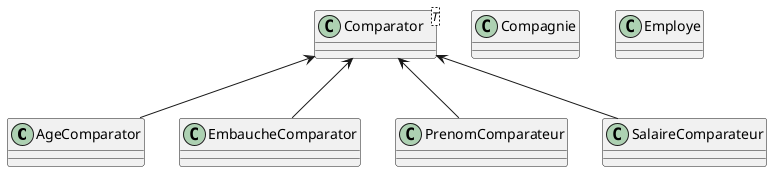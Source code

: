 @startuml

class AgeComparator{}
class Compagnie{}
Class EmbaucheComparator{}
Class Employe{}
Class PrenomComparateur{}
Class SalaireComparateur{}
class Comparator<T>{}

AgeComparator -up-> Comparator
EmbaucheComparator -up-> Comparator
PrenomComparateur -up-> Comparator
SalaireComparateur -up-> Comparator

@enduml